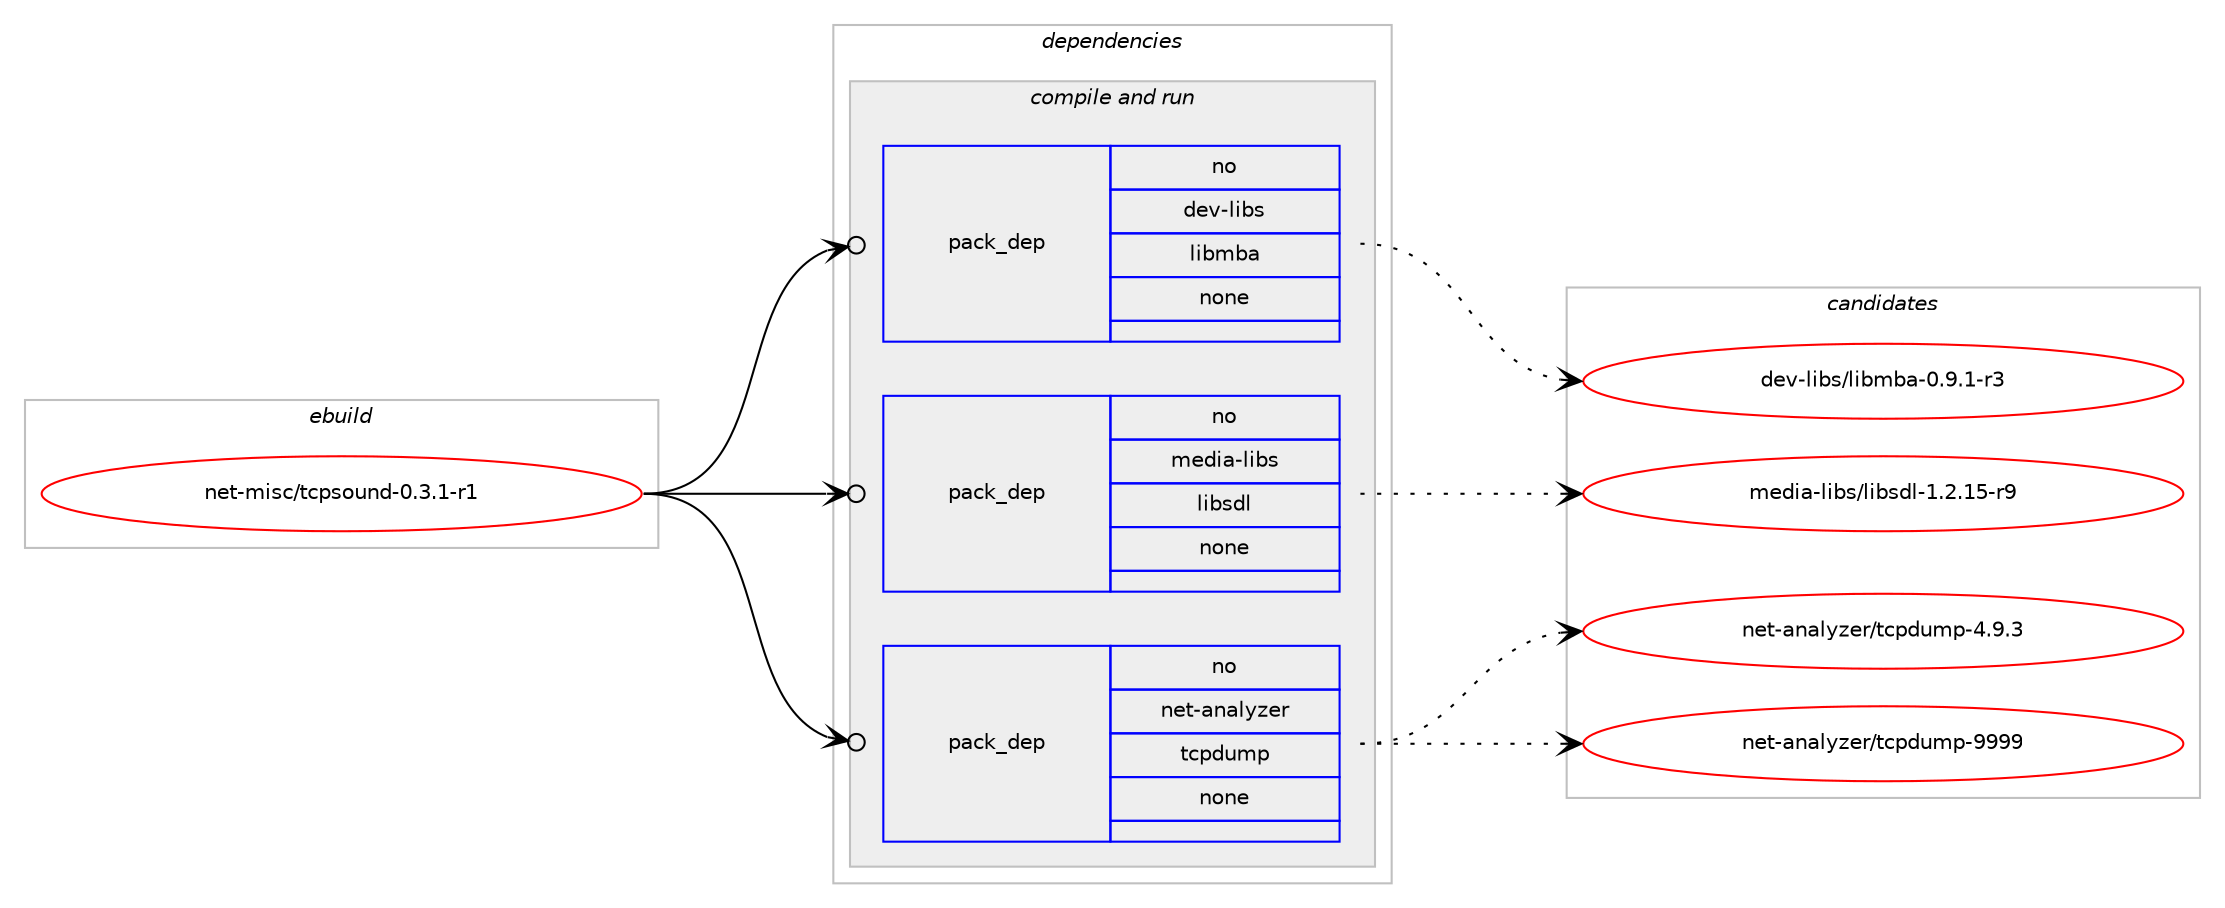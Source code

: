 digraph prolog {

# *************
# Graph options
# *************

newrank=true;
concentrate=true;
compound=true;
graph [rankdir=LR,fontname=Helvetica,fontsize=10,ranksep=1.5];#, ranksep=2.5, nodesep=0.2];
edge  [arrowhead=vee];
node  [fontname=Helvetica,fontsize=10];

# **********
# The ebuild
# **********

subgraph cluster_leftcol {
color=gray;
rank=same;
label=<<i>ebuild</i>>;
id [label="net-misc/tcpsound-0.3.1-r1", color=red, width=4, href="../net-misc/tcpsound-0.3.1-r1.svg"];
}

# ****************
# The dependencies
# ****************

subgraph cluster_midcol {
color=gray;
label=<<i>dependencies</i>>;
subgraph cluster_compile {
fillcolor="#eeeeee";
style=filled;
label=<<i>compile</i>>;
}
subgraph cluster_compileandrun {
fillcolor="#eeeeee";
style=filled;
label=<<i>compile and run</i>>;
subgraph pack618636 {
dependency837632 [label=<<TABLE BORDER="0" CELLBORDER="1" CELLSPACING="0" CELLPADDING="4" WIDTH="220"><TR><TD ROWSPAN="6" CELLPADDING="30">pack_dep</TD></TR><TR><TD WIDTH="110">no</TD></TR><TR><TD>dev-libs</TD></TR><TR><TD>libmba</TD></TR><TR><TD>none</TD></TR><TR><TD></TD></TR></TABLE>>, shape=none, color=blue];
}
id:e -> dependency837632:w [weight=20,style="solid",arrowhead="odotvee"];
subgraph pack618637 {
dependency837633 [label=<<TABLE BORDER="0" CELLBORDER="1" CELLSPACING="0" CELLPADDING="4" WIDTH="220"><TR><TD ROWSPAN="6" CELLPADDING="30">pack_dep</TD></TR><TR><TD WIDTH="110">no</TD></TR><TR><TD>media-libs</TD></TR><TR><TD>libsdl</TD></TR><TR><TD>none</TD></TR><TR><TD></TD></TR></TABLE>>, shape=none, color=blue];
}
id:e -> dependency837633:w [weight=20,style="solid",arrowhead="odotvee"];
subgraph pack618638 {
dependency837634 [label=<<TABLE BORDER="0" CELLBORDER="1" CELLSPACING="0" CELLPADDING="4" WIDTH="220"><TR><TD ROWSPAN="6" CELLPADDING="30">pack_dep</TD></TR><TR><TD WIDTH="110">no</TD></TR><TR><TD>net-analyzer</TD></TR><TR><TD>tcpdump</TD></TR><TR><TD>none</TD></TR><TR><TD></TD></TR></TABLE>>, shape=none, color=blue];
}
id:e -> dependency837634:w [weight=20,style="solid",arrowhead="odotvee"];
}
subgraph cluster_run {
fillcolor="#eeeeee";
style=filled;
label=<<i>run</i>>;
}
}

# **************
# The candidates
# **************

subgraph cluster_choices {
rank=same;
color=gray;
label=<<i>candidates</i>>;

subgraph choice618636 {
color=black;
nodesep=1;
choice1001011184510810598115471081059810998974548465746494511451 [label="dev-libs/libmba-0.9.1-r3", color=red, width=4,href="../dev-libs/libmba-0.9.1-r3.svg"];
dependency837632:e -> choice1001011184510810598115471081059810998974548465746494511451:w [style=dotted,weight="100"];
}
subgraph choice618637 {
color=black;
nodesep=1;
choice1091011001059745108105981154710810598115100108454946504649534511457 [label="media-libs/libsdl-1.2.15-r9", color=red, width=4,href="../media-libs/libsdl-1.2.15-r9.svg"];
dependency837633:e -> choice1091011001059745108105981154710810598115100108454946504649534511457:w [style=dotted,weight="100"];
}
subgraph choice618638 {
color=black;
nodesep=1;
choice1101011164597110971081211221011144711699112100117109112455246574651 [label="net-analyzer/tcpdump-4.9.3", color=red, width=4,href="../net-analyzer/tcpdump-4.9.3.svg"];
choice11010111645971109710812112210111447116991121001171091124557575757 [label="net-analyzer/tcpdump-9999", color=red, width=4,href="../net-analyzer/tcpdump-9999.svg"];
dependency837634:e -> choice1101011164597110971081211221011144711699112100117109112455246574651:w [style=dotted,weight="100"];
dependency837634:e -> choice11010111645971109710812112210111447116991121001171091124557575757:w [style=dotted,weight="100"];
}
}

}
